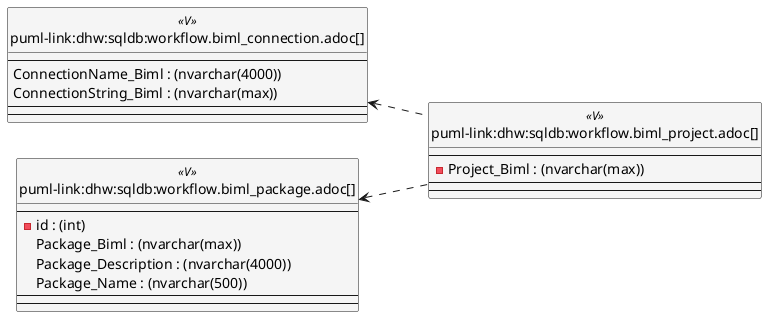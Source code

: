 @startuml
left to right direction
'top to bottom direction
hide circle
'avoide "." issues:
set namespaceSeparator none


skinparam class {
  BackgroundColor White
  BackgroundColor<<FN>> Yellow
  BackgroundColor<<FS>> Yellow
  BackgroundColor<<FT>> LightGray
  BackgroundColor<<IF>> Yellow
  BackgroundColor<<IS>> Yellow
  BackgroundColor<<P>> Aqua
  BackgroundColor<<PC>> Aqua
  BackgroundColor<<SN>> Yellow
  BackgroundColor<<SO>> SlateBlue
  BackgroundColor<<TF>> LightGray
  BackgroundColor<<TR>> Tomato
  BackgroundColor<<U>> White
  BackgroundColor<<V>> WhiteSmoke
  BackgroundColor<<X>> Aqua
  BackgroundColor<<external>> AliceBlue
}


entity "puml-link:dhw:sqldb:workflow.biml_connection.adoc[]" as workflow.Biml_Connection << V >> {
  --
  ConnectionName_Biml : (nvarchar(4000))
  ConnectionString_Biml : (nvarchar(max))
  --
  --
}

entity "puml-link:dhw:sqldb:workflow.biml_package.adoc[]" as workflow.Biml_Package << V >> {
  --
  - id : (int)
  Package_Biml : (nvarchar(max))
  Package_Description : (nvarchar(4000))
  Package_Name : (nvarchar(500))
  --
  --
}

entity "puml-link:dhw:sqldb:workflow.biml_project.adoc[]" as workflow.Biml_Project << V >> {
  --
  - Project_Biml : (nvarchar(max))
  --
  --
}

workflow.Biml_Connection <.. workflow.Biml_Project
workflow.Biml_Package <.. workflow.Biml_Project

@enduml


